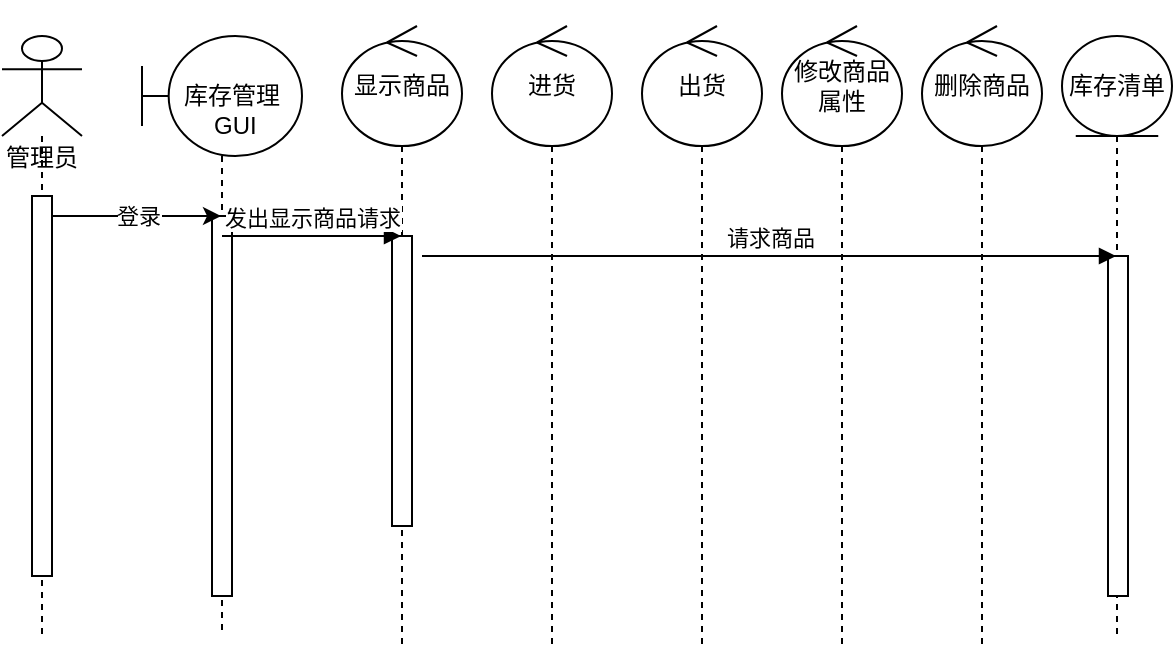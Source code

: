 <mxfile version="21.3.8" type="github">
  <diagram name="Page-1" id="2YBvvXClWsGukQMizWep">
    <mxGraphModel dx="855" dy="818" grid="1" gridSize="10" guides="1" tooltips="1" connect="1" arrows="1" fold="1" page="1" pageScale="1" pageWidth="850" pageHeight="1100" math="0" shadow="0">
      <root>
        <mxCell id="0" />
        <mxCell id="1" parent="0" />
        <mxCell id="OFIoQ0xjozNpDjhPN8-n-1" value="&lt;div&gt;&lt;br&gt;&lt;/div&gt;&lt;div&gt;&lt;br&gt;&lt;/div&gt;&lt;div&gt;&lt;br&gt;&lt;/div&gt;&lt;div&gt;&lt;br&gt;&lt;/div&gt;&lt;div&gt;&lt;br&gt;&lt;/div&gt;&lt;div&gt;管理员&lt;/div&gt;" style="shape=umlLifeline;perimeter=lifelinePerimeter;whiteSpace=wrap;html=1;container=1;dropTarget=0;collapsible=0;recursiveResize=0;outlineConnect=0;portConstraint=eastwest;newEdgeStyle={&quot;edgeStyle&quot;:&quot;elbowEdgeStyle&quot;,&quot;elbow&quot;:&quot;vertical&quot;,&quot;curved&quot;:0,&quot;rounded&quot;:0};participant=umlActor;size=50;" vertex="1" parent="1">
          <mxGeometry x="120" y="40" width="40" height="300" as="geometry" />
        </mxCell>
        <mxCell id="OFIoQ0xjozNpDjhPN8-n-9" value="" style="html=1;points=[];perimeter=orthogonalPerimeter;outlineConnect=0;targetShapes=umlLifeline;portConstraint=eastwest;newEdgeStyle={&quot;edgeStyle&quot;:&quot;elbowEdgeStyle&quot;,&quot;elbow&quot;:&quot;vertical&quot;,&quot;curved&quot;:0,&quot;rounded&quot;:0};" vertex="1" parent="OFIoQ0xjozNpDjhPN8-n-1">
          <mxGeometry x="15" y="80" width="10" height="190" as="geometry" />
        </mxCell>
        <mxCell id="OFIoQ0xjozNpDjhPN8-n-2" value="&lt;div&gt;&lt;br&gt;&lt;/div&gt;&lt;div&gt;&lt;br&gt;&lt;/div&gt;&lt;div&gt;&amp;nbsp;&amp;nbsp; 库存管理&lt;/div&gt;&lt;div&gt;&amp;nbsp;&amp;nbsp;&amp;nbsp; GUI&lt;/div&gt;&lt;div&gt;&lt;br&gt;&lt;/div&gt;" style="shape=umlLifeline;perimeter=lifelinePerimeter;whiteSpace=wrap;html=1;container=1;dropTarget=0;collapsible=0;recursiveResize=0;outlineConnect=0;portConstraint=eastwest;newEdgeStyle={&quot;edgeStyle&quot;:&quot;elbowEdgeStyle&quot;,&quot;elbow&quot;:&quot;vertical&quot;,&quot;curved&quot;:0,&quot;rounded&quot;:0};participant=umlBoundary;size=60;" vertex="1" parent="1">
          <mxGeometry x="190" y="40" width="80" height="300" as="geometry" />
        </mxCell>
        <mxCell id="OFIoQ0xjozNpDjhPN8-n-15" value="" style="html=1;points=[];perimeter=orthogonalPerimeter;outlineConnect=0;targetShapes=umlLifeline;portConstraint=eastwest;newEdgeStyle={&quot;edgeStyle&quot;:&quot;elbowEdgeStyle&quot;,&quot;elbow&quot;:&quot;vertical&quot;,&quot;curved&quot;:0,&quot;rounded&quot;:0};" vertex="1" parent="OFIoQ0xjozNpDjhPN8-n-2">
          <mxGeometry x="35" y="90" width="10" height="190" as="geometry" />
        </mxCell>
        <mxCell id="OFIoQ0xjozNpDjhPN8-n-3" value="库存清单" style="shape=umlLifeline;perimeter=lifelinePerimeter;whiteSpace=wrap;html=1;container=1;dropTarget=0;collapsible=0;recursiveResize=0;outlineConnect=0;portConstraint=eastwest;newEdgeStyle={&quot;edgeStyle&quot;:&quot;elbowEdgeStyle&quot;,&quot;elbow&quot;:&quot;vertical&quot;,&quot;curved&quot;:0,&quot;rounded&quot;:0};participant=umlEntity;size=50;" vertex="1" parent="1">
          <mxGeometry x="650" y="40" width="55" height="300" as="geometry" />
        </mxCell>
        <mxCell id="OFIoQ0xjozNpDjhPN8-n-21" value="" style="html=1;points=[];perimeter=orthogonalPerimeter;outlineConnect=0;targetShapes=umlLifeline;portConstraint=eastwest;newEdgeStyle={&quot;edgeStyle&quot;:&quot;elbowEdgeStyle&quot;,&quot;elbow&quot;:&quot;vertical&quot;,&quot;curved&quot;:0,&quot;rounded&quot;:0};" vertex="1" parent="OFIoQ0xjozNpDjhPN8-n-3">
          <mxGeometry x="23" y="110" width="10" height="170" as="geometry" />
        </mxCell>
        <mxCell id="OFIoQ0xjozNpDjhPN8-n-4" value="显示商品" style="shape=umlLifeline;perimeter=lifelinePerimeter;whiteSpace=wrap;html=1;container=1;dropTarget=0;collapsible=0;recursiveResize=0;outlineConnect=0;portConstraint=eastwest;newEdgeStyle={&quot;edgeStyle&quot;:&quot;elbowEdgeStyle&quot;,&quot;elbow&quot;:&quot;vertical&quot;,&quot;curved&quot;:0,&quot;rounded&quot;:0};participant=umlControl;size=60;" vertex="1" parent="1">
          <mxGeometry x="290" y="35" width="60" height="310" as="geometry" />
        </mxCell>
        <mxCell id="OFIoQ0xjozNpDjhPN8-n-19" value="" style="html=1;points=[];perimeter=orthogonalPerimeter;outlineConnect=0;targetShapes=umlLifeline;portConstraint=eastwest;newEdgeStyle={&quot;edgeStyle&quot;:&quot;elbowEdgeStyle&quot;,&quot;elbow&quot;:&quot;vertical&quot;,&quot;curved&quot;:0,&quot;rounded&quot;:0};" vertex="1" parent="OFIoQ0xjozNpDjhPN8-n-4">
          <mxGeometry x="25" y="105" width="10" height="145" as="geometry" />
        </mxCell>
        <mxCell id="OFIoQ0xjozNpDjhPN8-n-5" value="进货" style="shape=umlLifeline;perimeter=lifelinePerimeter;whiteSpace=wrap;html=1;container=1;dropTarget=0;collapsible=0;recursiveResize=0;outlineConnect=0;portConstraint=eastwest;newEdgeStyle={&quot;edgeStyle&quot;:&quot;elbowEdgeStyle&quot;,&quot;elbow&quot;:&quot;vertical&quot;,&quot;curved&quot;:0,&quot;rounded&quot;:0};participant=umlControl;size=60;" vertex="1" parent="1">
          <mxGeometry x="365" y="35" width="60" height="310" as="geometry" />
        </mxCell>
        <mxCell id="OFIoQ0xjozNpDjhPN8-n-6" value="出货" style="shape=umlLifeline;perimeter=lifelinePerimeter;whiteSpace=wrap;html=1;container=1;dropTarget=0;collapsible=0;recursiveResize=0;outlineConnect=0;portConstraint=eastwest;newEdgeStyle={&quot;edgeStyle&quot;:&quot;elbowEdgeStyle&quot;,&quot;elbow&quot;:&quot;vertical&quot;,&quot;curved&quot;:0,&quot;rounded&quot;:0};participant=umlControl;size=60;" vertex="1" parent="1">
          <mxGeometry x="440" y="35" width="60" height="310" as="geometry" />
        </mxCell>
        <mxCell id="OFIoQ0xjozNpDjhPN8-n-7" value="修改商品属性" style="shape=umlLifeline;perimeter=lifelinePerimeter;whiteSpace=wrap;html=1;container=1;dropTarget=0;collapsible=0;recursiveResize=0;outlineConnect=0;portConstraint=eastwest;newEdgeStyle={&quot;edgeStyle&quot;:&quot;elbowEdgeStyle&quot;,&quot;elbow&quot;:&quot;vertical&quot;,&quot;curved&quot;:0,&quot;rounded&quot;:0};participant=umlControl;size=60;" vertex="1" parent="1">
          <mxGeometry x="510" y="35" width="60" height="310" as="geometry" />
        </mxCell>
        <mxCell id="OFIoQ0xjozNpDjhPN8-n-8" value="删除商品" style="shape=umlLifeline;perimeter=lifelinePerimeter;whiteSpace=wrap;html=1;container=1;dropTarget=0;collapsible=0;recursiveResize=0;outlineConnect=0;portConstraint=eastwest;newEdgeStyle={&quot;edgeStyle&quot;:&quot;elbowEdgeStyle&quot;,&quot;elbow&quot;:&quot;vertical&quot;,&quot;curved&quot;:0,&quot;rounded&quot;:0};participant=umlControl;size=60;" vertex="1" parent="1">
          <mxGeometry x="580" y="35" width="60" height="310" as="geometry" />
        </mxCell>
        <mxCell id="OFIoQ0xjozNpDjhPN8-n-11" value="登录" style="edgeStyle=elbowEdgeStyle;rounded=0;orthogonalLoop=1;jettySize=auto;html=1;elbow=vertical;curved=0;" edge="1" parent="1" source="OFIoQ0xjozNpDjhPN8-n-9" target="OFIoQ0xjozNpDjhPN8-n-2">
          <mxGeometry relative="1" as="geometry">
            <mxPoint x="140" y="210" as="sourcePoint" />
            <Array as="points">
              <mxPoint x="170" y="130" />
              <mxPoint x="190" y="130" />
              <mxPoint x="210" y="180" />
              <mxPoint x="180" y="130" />
              <mxPoint x="160" y="160" />
            </Array>
          </mxGeometry>
        </mxCell>
        <mxCell id="OFIoQ0xjozNpDjhPN8-n-18" value="发出显示商品请求" style="html=1;verticalAlign=bottom;endArrow=block;edgeStyle=elbowEdgeStyle;elbow=vertical;curved=0;rounded=0;" edge="1" parent="1" target="OFIoQ0xjozNpDjhPN8-n-4">
          <mxGeometry width="80" relative="1" as="geometry">
            <mxPoint x="230" y="140" as="sourcePoint" />
            <mxPoint x="310" y="140" as="targetPoint" />
          </mxGeometry>
        </mxCell>
        <mxCell id="OFIoQ0xjozNpDjhPN8-n-20" value="请求商品" style="html=1;verticalAlign=bottom;endArrow=block;edgeStyle=elbowEdgeStyle;elbow=vertical;curved=0;rounded=0;" edge="1" parent="1" target="OFIoQ0xjozNpDjhPN8-n-3">
          <mxGeometry width="80" relative="1" as="geometry">
            <mxPoint x="330" y="150" as="sourcePoint" />
            <mxPoint x="410" y="150" as="targetPoint" />
          </mxGeometry>
        </mxCell>
      </root>
    </mxGraphModel>
  </diagram>
</mxfile>

